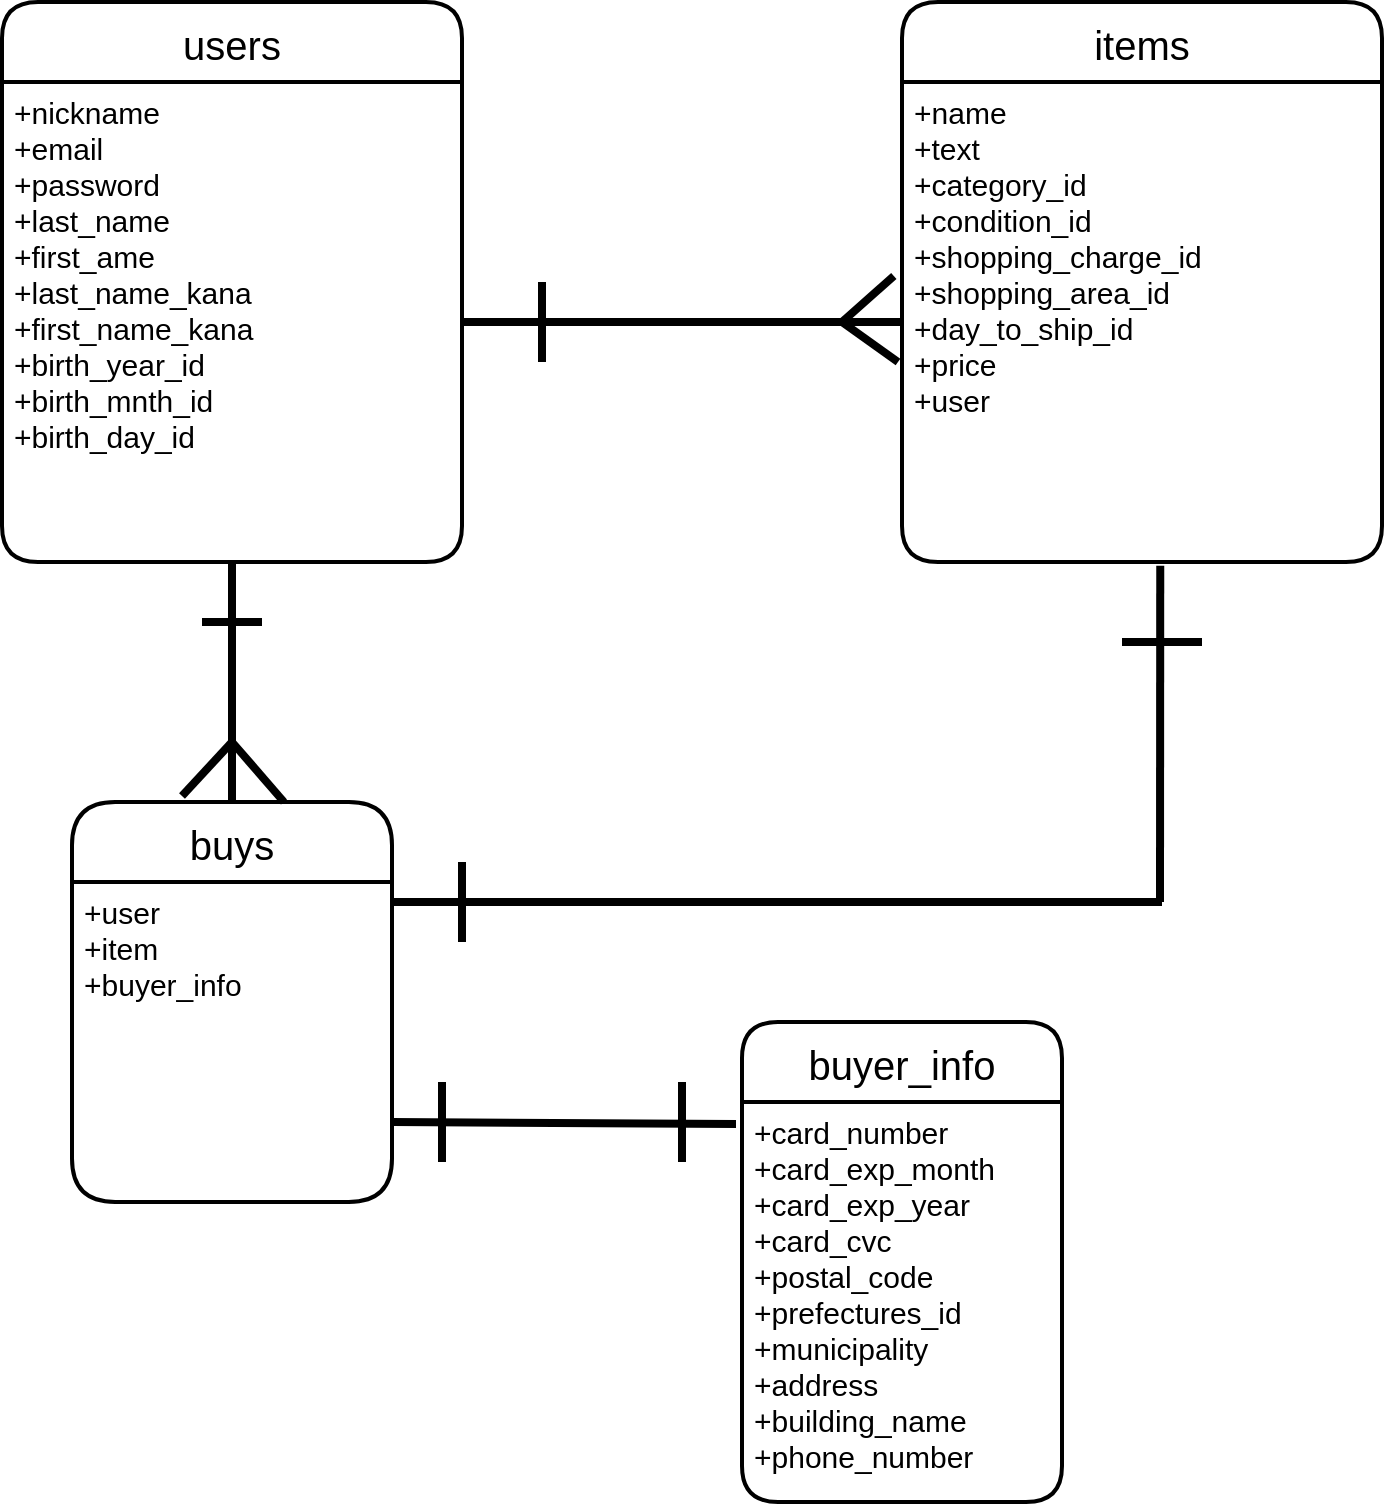 <mxfile version="14.2.4" type="embed">
    <diagram id="6jpmwE114NM_oiz-7hp-" name="ページ1">
        <mxGraphModel dx="1080" dy="900" grid="1" gridSize="10" guides="1" tooltips="1" connect="1" arrows="1" fold="1" page="1" pageScale="1" pageWidth="850" pageHeight="1100" math="0" shadow="0">
            <root>
                <mxCell id="0"/>
                <mxCell id="1" parent="0"/>
                <mxCell id="12" value="users" style="swimlane;childLayout=stackLayout;horizontal=1;startSize=40;horizontalStack=0;rounded=1;fontSize=20;fontStyle=0;strokeWidth=2;resizeParent=0;resizeLast=1;shadow=0;dashed=0;align=center;" vertex="1" parent="1">
                    <mxGeometry x="70" y="80" width="230" height="280" as="geometry"/>
                </mxCell>
                <mxCell id="13" value="+nickname&#10;+email&#10;+password&#10;+last_name&#10;+first_ame&#10;+last_name_kana&#10;+first_name_kana&#10;+birth_year_id&#10;+birth_mnth_id&#10;+birth_day_id" style="align=left;strokeColor=none;fillColor=none;spacingLeft=4;fontSize=15;verticalAlign=top;resizable=0;rotatable=0;part=1;" vertex="1" parent="12">
                    <mxGeometry y="40" width="230" height="240" as="geometry"/>
                </mxCell>
                <mxCell id="14" value="items" style="swimlane;childLayout=stackLayout;horizontal=1;startSize=40;horizontalStack=0;rounded=1;fontSize=20;fontStyle=0;strokeWidth=2;resizeParent=0;resizeLast=1;shadow=0;dashed=0;align=center;" vertex="1" parent="1">
                    <mxGeometry x="520" y="80" width="240" height="280" as="geometry"/>
                </mxCell>
                <mxCell id="15" value="+name&#10;+text&#10;+category_id&#10;+condition_id&#10;+shopping_charge_id&#10;+shopping_area_id&#10;+day_to_ship_id&#10;+price&#10;+user&#10;" style="align=left;strokeColor=none;fillColor=none;spacingLeft=4;fontSize=15;verticalAlign=top;resizable=0;rotatable=0;part=1;" vertex="1" parent="14">
                    <mxGeometry y="40" width="240" height="240" as="geometry"/>
                </mxCell>
                <mxCell id="16" value="buys" style="swimlane;childLayout=stackLayout;horizontal=1;startSize=40;horizontalStack=0;rounded=1;fontSize=20;fontStyle=0;strokeWidth=2;resizeParent=0;resizeLast=1;shadow=0;dashed=0;align=center;arcSize=18;" vertex="1" parent="1">
                    <mxGeometry x="105" y="480" width="160" height="200" as="geometry"/>
                </mxCell>
                <mxCell id="17" value="+user&#10;+item&#10;+buyer_info" style="align=left;strokeColor=none;fillColor=none;spacingLeft=4;fontSize=15;verticalAlign=top;resizable=0;rotatable=0;part=1;" vertex="1" parent="16">
                    <mxGeometry y="40" width="160" height="160" as="geometry"/>
                </mxCell>
                <mxCell id="18" value="buyer_info" style="swimlane;childLayout=stackLayout;horizontal=1;startSize=40;horizontalStack=0;rounded=1;fontSize=20;fontStyle=0;strokeWidth=2;resizeParent=0;resizeLast=1;shadow=0;dashed=0;align=center;" vertex="1" parent="1">
                    <mxGeometry x="440" y="590" width="160" height="240" as="geometry"/>
                </mxCell>
                <mxCell id="19" value="+card_number&#10;+card_exp_month&#10;+card_exp_year&#10;+card_cvc&#10;+postal_code&#10;+prefectures_id&#10;+municipality &#10;+address&#10;+building_name&#10;+phone_number" style="align=left;strokeColor=none;fillColor=none;spacingLeft=4;fontSize=15;verticalAlign=top;resizable=0;rotatable=0;part=1;" vertex="1" parent="18">
                    <mxGeometry y="40" width="160" height="200" as="geometry"/>
                </mxCell>
                <mxCell id="25" value="" style="endArrow=none;html=1;rounded=0;strokeWidth=4;fontSize=16;entryX=0;entryY=0.5;entryDx=0;entryDy=0;" edge="1" parent="1" target="15">
                    <mxGeometry relative="1" as="geometry">
                        <mxPoint x="300" y="240" as="sourcePoint"/>
                        <mxPoint x="480" y="240" as="targetPoint"/>
                    </mxGeometry>
                </mxCell>
                <mxCell id="26" value="" style="endArrow=none;html=1;rounded=0;strokeWidth=4;fontSize=16;" edge="1" parent="1">
                    <mxGeometry relative="1" as="geometry">
                        <mxPoint x="490" y="240" as="sourcePoint"/>
                        <mxPoint x="518" y="260" as="targetPoint"/>
                    </mxGeometry>
                </mxCell>
                <mxCell id="27" value="" style="endArrow=none;html=1;rounded=0;strokeWidth=4;fontSize=16;entryX=-0.017;entryY=0.404;entryDx=0;entryDy=0;entryPerimeter=0;" edge="1" parent="1" target="15">
                    <mxGeometry relative="1" as="geometry">
                        <mxPoint x="490" y="240" as="sourcePoint"/>
                        <mxPoint x="560" y="460" as="targetPoint"/>
                    </mxGeometry>
                </mxCell>
                <mxCell id="28" value="" style="endArrow=none;html=1;rounded=0;strokeWidth=4;fontSize=16;" edge="1" parent="1">
                    <mxGeometry relative="1" as="geometry">
                        <mxPoint x="340" y="220" as="sourcePoint"/>
                        <mxPoint x="340" y="260" as="targetPoint"/>
                    </mxGeometry>
                </mxCell>
                <mxCell id="29" value="" style="endArrow=none;html=1;rounded=0;strokeWidth=4;fontSize=16;exitX=0.5;exitY=1;exitDx=0;exitDy=0;entryX=0.5;entryY=0;entryDx=0;entryDy=0;" edge="1" parent="1" source="13" target="16">
                    <mxGeometry relative="1" as="geometry">
                        <mxPoint x="400" y="460" as="sourcePoint"/>
                        <mxPoint x="560" y="460" as="targetPoint"/>
                    </mxGeometry>
                </mxCell>
                <mxCell id="30" value="" style="endArrow=none;html=1;rounded=0;strokeWidth=4;fontSize=16;" edge="1" parent="1">
                    <mxGeometry relative="1" as="geometry">
                        <mxPoint x="185" y="450" as="sourcePoint"/>
                        <mxPoint x="211" y="480" as="targetPoint"/>
                    </mxGeometry>
                </mxCell>
                <mxCell id="31" value="" style="endArrow=none;html=1;rounded=0;strokeWidth=4;fontSize=16;" edge="1" parent="1">
                    <mxGeometry relative="1" as="geometry">
                        <mxPoint x="160" y="477" as="sourcePoint"/>
                        <mxPoint x="185" y="450" as="targetPoint"/>
                    </mxGeometry>
                </mxCell>
                <mxCell id="32" value="" style="endArrow=none;html=1;rounded=0;strokeWidth=4;fontSize=16;" edge="1" parent="1">
                    <mxGeometry relative="1" as="geometry">
                        <mxPoint x="170" y="390" as="sourcePoint"/>
                        <mxPoint x="200" y="390" as="targetPoint"/>
                    </mxGeometry>
                </mxCell>
                <mxCell id="33" value="" style="endArrow=none;html=1;rounded=0;strokeWidth=4;fontSize=16;entryX=0.538;entryY=1.008;entryDx=0;entryDy=0;entryPerimeter=0;" edge="1" parent="1" target="15">
                    <mxGeometry relative="1" as="geometry">
                        <mxPoint x="649" y="530" as="sourcePoint"/>
                        <mxPoint x="560" y="460" as="targetPoint"/>
                    </mxGeometry>
                </mxCell>
                <mxCell id="34" value="" style="endArrow=none;html=1;rounded=0;strokeWidth=4;fontSize=16;" edge="1" parent="1">
                    <mxGeometry relative="1" as="geometry">
                        <mxPoint x="670" y="400" as="sourcePoint"/>
                        <mxPoint x="630" y="400" as="targetPoint"/>
                    </mxGeometry>
                </mxCell>
                <mxCell id="35" value="" style="endArrow=none;html=1;rounded=0;strokeWidth=4;fontSize=16;" edge="1" parent="1">
                    <mxGeometry relative="1" as="geometry">
                        <mxPoint x="265" y="530" as="sourcePoint"/>
                        <mxPoint x="650" y="530" as="targetPoint"/>
                    </mxGeometry>
                </mxCell>
                <mxCell id="36" value="" style="endArrow=none;html=1;rounded=0;strokeWidth=4;fontSize=16;" edge="1" parent="1">
                    <mxGeometry relative="1" as="geometry">
                        <mxPoint x="300" y="510" as="sourcePoint"/>
                        <mxPoint x="300" y="550" as="targetPoint"/>
                    </mxGeometry>
                </mxCell>
                <mxCell id="37" value="" style="endArrow=none;html=1;rounded=0;strokeWidth=4;fontSize=16;exitX=1;exitY=0.75;exitDx=0;exitDy=0;" edge="1" parent="1" source="17">
                    <mxGeometry relative="1" as="geometry">
                        <mxPoint x="400" y="460" as="sourcePoint"/>
                        <mxPoint x="437" y="641" as="targetPoint"/>
                    </mxGeometry>
                </mxCell>
                <mxCell id="38" value="" style="endArrow=none;html=1;rounded=0;strokeWidth=4;fontSize=16;" edge="1" parent="1">
                    <mxGeometry relative="1" as="geometry">
                        <mxPoint x="410" y="620" as="sourcePoint"/>
                        <mxPoint x="410" y="660" as="targetPoint"/>
                    </mxGeometry>
                </mxCell>
                <mxCell id="39" value="" style="endArrow=none;html=1;rounded=0;strokeWidth=4;fontSize=16;" edge="1" parent="1">
                    <mxGeometry relative="1" as="geometry">
                        <mxPoint x="290" y="660" as="sourcePoint"/>
                        <mxPoint x="290" y="620" as="targetPoint"/>
                    </mxGeometry>
                </mxCell>
            </root>
        </mxGraphModel>
    </diagram>
</mxfile>